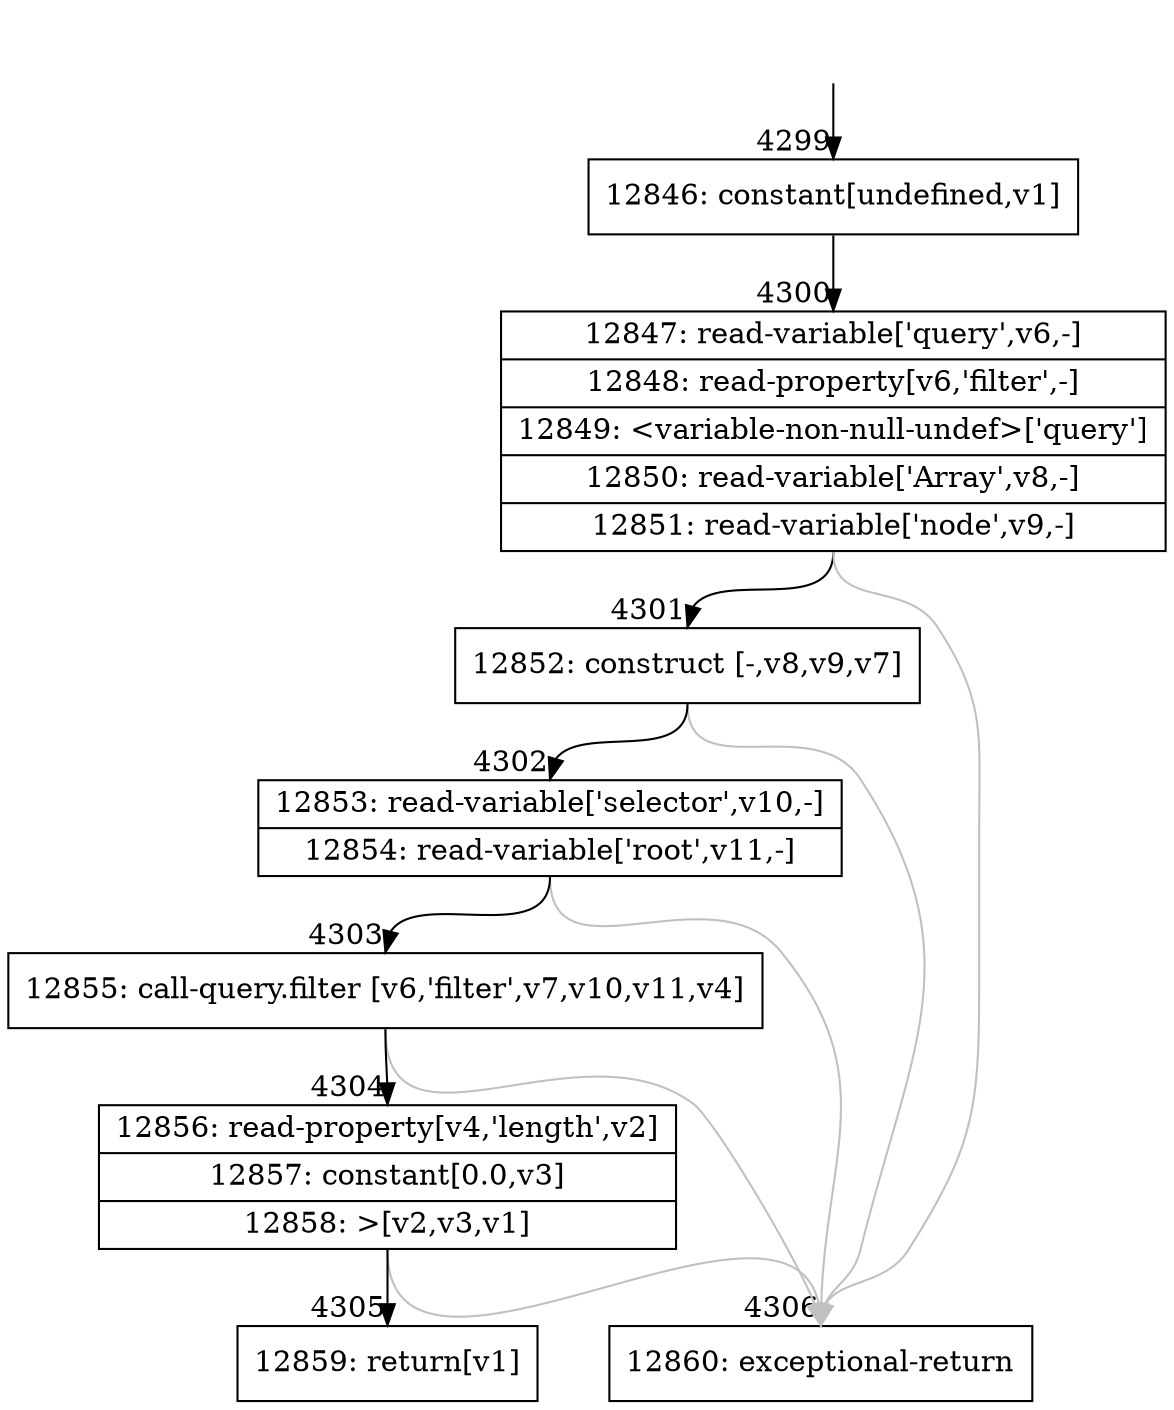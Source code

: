 digraph {
rankdir="TD"
BB_entry308[shape=none,label=""];
BB_entry308 -> BB4299 [tailport=s, headport=n, headlabel="    4299"]
BB4299 [shape=record label="{12846: constant[undefined,v1]}" ] 
BB4299 -> BB4300 [tailport=s, headport=n, headlabel="      4300"]
BB4300 [shape=record label="{12847: read-variable['query',v6,-]|12848: read-property[v6,'filter',-]|12849: \<variable-non-null-undef\>['query']|12850: read-variable['Array',v8,-]|12851: read-variable['node',v9,-]}" ] 
BB4300 -> BB4301 [tailport=s, headport=n, headlabel="      4301"]
BB4300 -> BB4306 [tailport=s, headport=n, color=gray, headlabel="      4306"]
BB4301 [shape=record label="{12852: construct [-,v8,v9,v7]}" ] 
BB4301 -> BB4302 [tailport=s, headport=n, headlabel="      4302"]
BB4301 -> BB4306 [tailport=s, headport=n, color=gray]
BB4302 [shape=record label="{12853: read-variable['selector',v10,-]|12854: read-variable['root',v11,-]}" ] 
BB4302 -> BB4303 [tailport=s, headport=n, headlabel="      4303"]
BB4302 -> BB4306 [tailport=s, headport=n, color=gray]
BB4303 [shape=record label="{12855: call-query.filter [v6,'filter',v7,v10,v11,v4]}" ] 
BB4303 -> BB4304 [tailport=s, headport=n, headlabel="      4304"]
BB4303 -> BB4306 [tailport=s, headport=n, color=gray]
BB4304 [shape=record label="{12856: read-property[v4,'length',v2]|12857: constant[0.0,v3]|12858: \>[v2,v3,v1]}" ] 
BB4304 -> BB4305 [tailport=s, headport=n, headlabel="      4305"]
BB4304 -> BB4306 [tailport=s, headport=n, color=gray]
BB4305 [shape=record label="{12859: return[v1]}" ] 
BB4306 [shape=record label="{12860: exceptional-return}" ] 
//#$~ 5931
}
